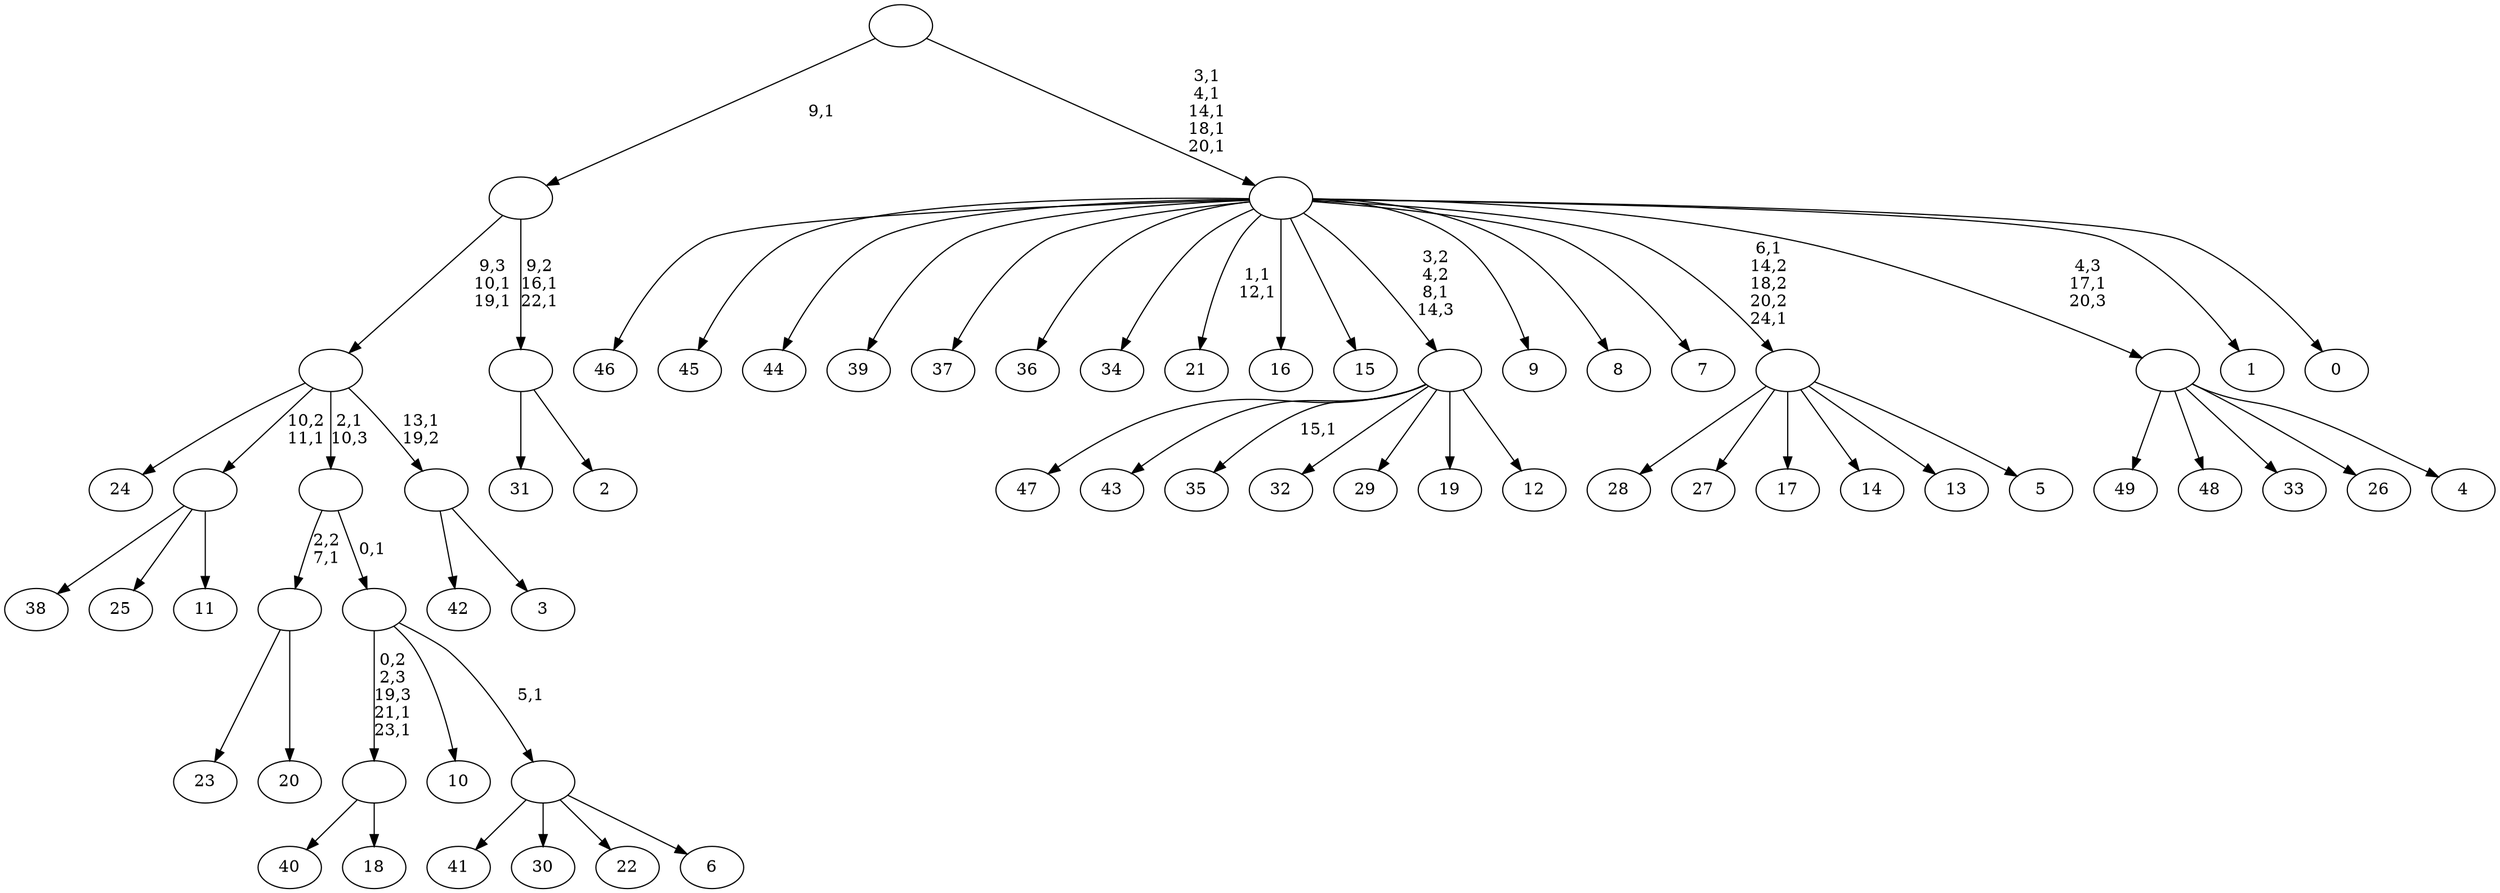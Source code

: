 digraph T {
	75 [label="49"]
	74 [label="48"]
	73 [label="47"]
	72 [label="46"]
	71 [label="45"]
	70 [label="44"]
	69 [label="43"]
	68 [label="42"]
	67 [label="41"]
	66 [label="40"]
	65 [label="39"]
	64 [label="38"]
	63 [label="37"]
	62 [label="36"]
	61 [label="35"]
	59 [label="34"]
	58 [label="33"]
	57 [label="32"]
	56 [label="31"]
	55 [label="30"]
	54 [label="29"]
	53 [label="28"]
	52 [label="27"]
	51 [label="26"]
	50 [label="25"]
	49 [label="24"]
	48 [label="23"]
	47 [label="22"]
	46 [label="21"]
	43 [label="20"]
	42 [label=""]
	41 [label="19"]
	40 [label="18"]
	39 [label=""]
	37 [label="17"]
	36 [label="16"]
	35 [label="15"]
	34 [label="14"]
	33 [label="13"]
	32 [label="12"]
	31 [label=""]
	30 [label="11"]
	29 [label=""]
	28 [label="10"]
	27 [label="9"]
	26 [label="8"]
	25 [label="7"]
	24 [label="6"]
	23 [label=""]
	22 [label=""]
	21 [label=""]
	20 [label="5"]
	19 [label=""]
	17 [label="4"]
	16 [label=""]
	15 [label="3"]
	14 [label=""]
	13 [label=""]
	11 [label="2"]
	10 [label=""]
	8 [label=""]
	7 [label="1"]
	6 [label="0"]
	5 [label=""]
	0 [label=""]
	42 -> 48 [label=""]
	42 -> 43 [label=""]
	39 -> 66 [label=""]
	39 -> 40 [label=""]
	31 -> 61 [label="15,1"]
	31 -> 73 [label=""]
	31 -> 69 [label=""]
	31 -> 57 [label=""]
	31 -> 54 [label=""]
	31 -> 41 [label=""]
	31 -> 32 [label=""]
	29 -> 64 [label=""]
	29 -> 50 [label=""]
	29 -> 30 [label=""]
	23 -> 67 [label=""]
	23 -> 55 [label=""]
	23 -> 47 [label=""]
	23 -> 24 [label=""]
	22 -> 39 [label="0,2\n2,3\n19,3\n21,1\n23,1"]
	22 -> 28 [label=""]
	22 -> 23 [label="5,1"]
	21 -> 42 [label="2,2\n7,1"]
	21 -> 22 [label="0,1"]
	19 -> 53 [label=""]
	19 -> 52 [label=""]
	19 -> 37 [label=""]
	19 -> 34 [label=""]
	19 -> 33 [label=""]
	19 -> 20 [label=""]
	16 -> 75 [label=""]
	16 -> 74 [label=""]
	16 -> 58 [label=""]
	16 -> 51 [label=""]
	16 -> 17 [label=""]
	14 -> 68 [label=""]
	14 -> 15 [label=""]
	13 -> 49 [label=""]
	13 -> 29 [label="10,2\n11,1"]
	13 -> 21 [label="2,1\n10,3"]
	13 -> 14 [label="13,1\n19,2"]
	10 -> 56 [label=""]
	10 -> 11 [label=""]
	8 -> 10 [label="9,2\n16,1\n22,1"]
	8 -> 13 [label="9,3\n10,1\n19,1"]
	5 -> 19 [label="6,1\n14,2\n18,2\n20,2\n24,1"]
	5 -> 46 [label="1,1\n12,1"]
	5 -> 72 [label=""]
	5 -> 71 [label=""]
	5 -> 70 [label=""]
	5 -> 65 [label=""]
	5 -> 63 [label=""]
	5 -> 62 [label=""]
	5 -> 59 [label=""]
	5 -> 36 [label=""]
	5 -> 35 [label=""]
	5 -> 31 [label="3,2\n4,2\n8,1\n14,3"]
	5 -> 27 [label=""]
	5 -> 26 [label=""]
	5 -> 25 [label=""]
	5 -> 16 [label="4,3\n17,1\n20,3"]
	5 -> 7 [label=""]
	5 -> 6 [label=""]
	0 -> 5 [label="3,1\n4,1\n14,1\n18,1\n20,1"]
	0 -> 8 [label="9,1"]
}
